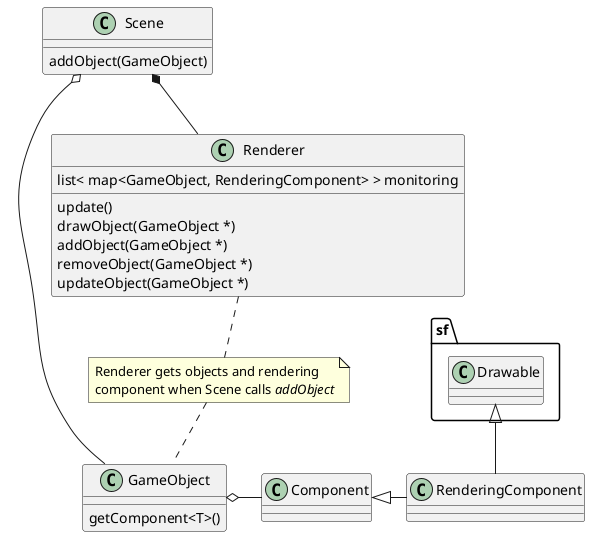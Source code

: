 @startuml

class GameObject{
    getComponent<T>()
}

class Renderer{
    list< map<GameObject, RenderingComponent> > monitoring
    update()
    drawObject(GameObject *)
    addObject(GameObject *)
    removeObject(GameObject *)
    updateObject(GameObject *)
}

class Scene{
    addObject(GameObject)
}

class Component

class RenderingComponent

RenderingComponent -left-|> Component

GameObject o-right- Component

note "Renderer gets objects and rendering \ncomponent when Scene calls <i>addObject</i>" as link

Renderer .. link

link .. GameObject

RenderingComponent -up-|> sf.Drawable

Scene o-- GameObject

Scene *-- Renderer 

@enduml